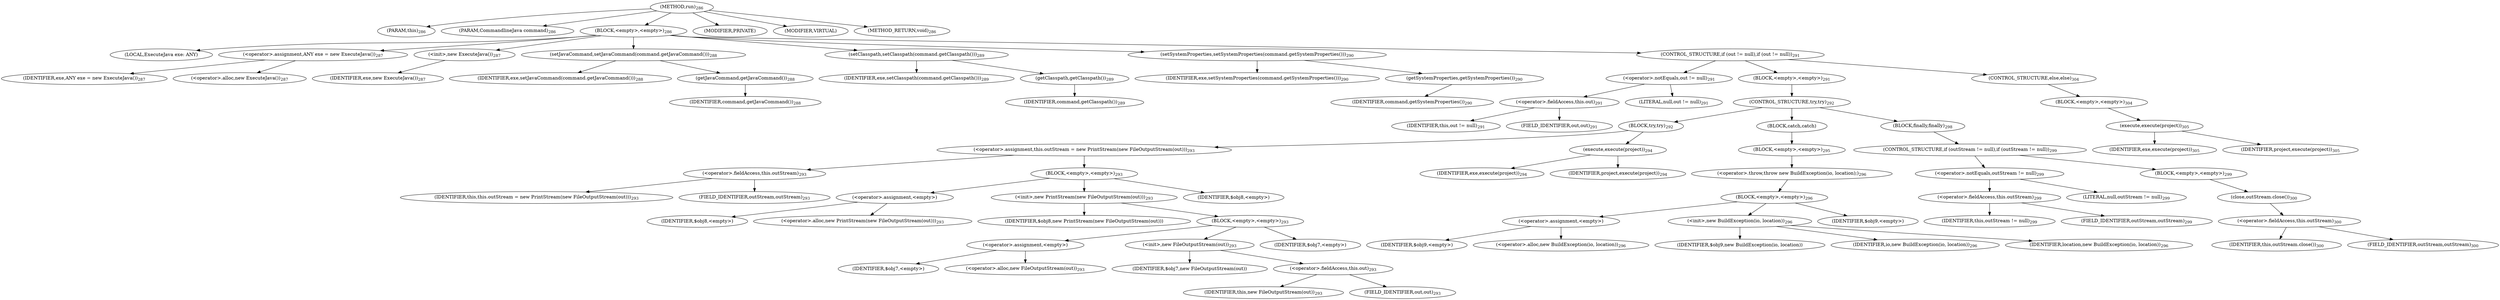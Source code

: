 digraph "run" {  
"539" [label = <(METHOD,run)<SUB>286</SUB>> ]
"540" [label = <(PARAM,this)<SUB>286</SUB>> ]
"541" [label = <(PARAM,CommandlineJava command)<SUB>286</SUB>> ]
"542" [label = <(BLOCK,&lt;empty&gt;,&lt;empty&gt;)<SUB>286</SUB>> ]
"28" [label = <(LOCAL,ExecuteJava exe: ANY)> ]
"543" [label = <(&lt;operator&gt;.assignment,ANY exe = new ExecuteJava())<SUB>287</SUB>> ]
"544" [label = <(IDENTIFIER,exe,ANY exe = new ExecuteJava())<SUB>287</SUB>> ]
"545" [label = <(&lt;operator&gt;.alloc,new ExecuteJava())<SUB>287</SUB>> ]
"546" [label = <(&lt;init&gt;,new ExecuteJava())<SUB>287</SUB>> ]
"27" [label = <(IDENTIFIER,exe,new ExecuteJava())<SUB>287</SUB>> ]
"547" [label = <(setJavaCommand,setJavaCommand(command.getJavaCommand()))<SUB>288</SUB>> ]
"548" [label = <(IDENTIFIER,exe,setJavaCommand(command.getJavaCommand()))<SUB>288</SUB>> ]
"549" [label = <(getJavaCommand,getJavaCommand())<SUB>288</SUB>> ]
"550" [label = <(IDENTIFIER,command,getJavaCommand())<SUB>288</SUB>> ]
"551" [label = <(setClasspath,setClasspath(command.getClasspath()))<SUB>289</SUB>> ]
"552" [label = <(IDENTIFIER,exe,setClasspath(command.getClasspath()))<SUB>289</SUB>> ]
"553" [label = <(getClasspath,getClasspath())<SUB>289</SUB>> ]
"554" [label = <(IDENTIFIER,command,getClasspath())<SUB>289</SUB>> ]
"555" [label = <(setSystemProperties,setSystemProperties(command.getSystemProperties()))<SUB>290</SUB>> ]
"556" [label = <(IDENTIFIER,exe,setSystemProperties(command.getSystemProperties()))<SUB>290</SUB>> ]
"557" [label = <(getSystemProperties,getSystemProperties())<SUB>290</SUB>> ]
"558" [label = <(IDENTIFIER,command,getSystemProperties())<SUB>290</SUB>> ]
"559" [label = <(CONTROL_STRUCTURE,if (out != null),if (out != null))<SUB>291</SUB>> ]
"560" [label = <(&lt;operator&gt;.notEquals,out != null)<SUB>291</SUB>> ]
"561" [label = <(&lt;operator&gt;.fieldAccess,this.out)<SUB>291</SUB>> ]
"562" [label = <(IDENTIFIER,this,out != null)<SUB>291</SUB>> ]
"563" [label = <(FIELD_IDENTIFIER,out,out)<SUB>291</SUB>> ]
"564" [label = <(LITERAL,null,out != null)<SUB>291</SUB>> ]
"565" [label = <(BLOCK,&lt;empty&gt;,&lt;empty&gt;)<SUB>291</SUB>> ]
"566" [label = <(CONTROL_STRUCTURE,try,try)<SUB>292</SUB>> ]
"567" [label = <(BLOCK,try,try)<SUB>292</SUB>> ]
"568" [label = <(&lt;operator&gt;.assignment,this.outStream = new PrintStream(new FileOutputStream(out)))<SUB>293</SUB>> ]
"569" [label = <(&lt;operator&gt;.fieldAccess,this.outStream)<SUB>293</SUB>> ]
"570" [label = <(IDENTIFIER,this,this.outStream = new PrintStream(new FileOutputStream(out)))<SUB>293</SUB>> ]
"571" [label = <(FIELD_IDENTIFIER,outStream,outStream)<SUB>293</SUB>> ]
"572" [label = <(BLOCK,&lt;empty&gt;,&lt;empty&gt;)<SUB>293</SUB>> ]
"573" [label = <(&lt;operator&gt;.assignment,&lt;empty&gt;)> ]
"574" [label = <(IDENTIFIER,$obj8,&lt;empty&gt;)> ]
"575" [label = <(&lt;operator&gt;.alloc,new PrintStream(new FileOutputStream(out)))<SUB>293</SUB>> ]
"576" [label = <(&lt;init&gt;,new PrintStream(new FileOutputStream(out)))<SUB>293</SUB>> ]
"577" [label = <(IDENTIFIER,$obj8,new PrintStream(new FileOutputStream(out)))> ]
"578" [label = <(BLOCK,&lt;empty&gt;,&lt;empty&gt;)<SUB>293</SUB>> ]
"579" [label = <(&lt;operator&gt;.assignment,&lt;empty&gt;)> ]
"580" [label = <(IDENTIFIER,$obj7,&lt;empty&gt;)> ]
"581" [label = <(&lt;operator&gt;.alloc,new FileOutputStream(out))<SUB>293</SUB>> ]
"582" [label = <(&lt;init&gt;,new FileOutputStream(out))<SUB>293</SUB>> ]
"583" [label = <(IDENTIFIER,$obj7,new FileOutputStream(out))> ]
"584" [label = <(&lt;operator&gt;.fieldAccess,this.out)<SUB>293</SUB>> ]
"585" [label = <(IDENTIFIER,this,new FileOutputStream(out))<SUB>293</SUB>> ]
"586" [label = <(FIELD_IDENTIFIER,out,out)<SUB>293</SUB>> ]
"587" [label = <(IDENTIFIER,$obj7,&lt;empty&gt;)> ]
"588" [label = <(IDENTIFIER,$obj8,&lt;empty&gt;)> ]
"589" [label = <(execute,execute(project))<SUB>294</SUB>> ]
"590" [label = <(IDENTIFIER,exe,execute(project))<SUB>294</SUB>> ]
"591" [label = <(IDENTIFIER,project,execute(project))<SUB>294</SUB>> ]
"592" [label = <(BLOCK,catch,catch)> ]
"593" [label = <(BLOCK,&lt;empty&gt;,&lt;empty&gt;)<SUB>295</SUB>> ]
"594" [label = <(&lt;operator&gt;.throw,throw new BuildException(io, location);)<SUB>296</SUB>> ]
"595" [label = <(BLOCK,&lt;empty&gt;,&lt;empty&gt;)<SUB>296</SUB>> ]
"596" [label = <(&lt;operator&gt;.assignment,&lt;empty&gt;)> ]
"597" [label = <(IDENTIFIER,$obj9,&lt;empty&gt;)> ]
"598" [label = <(&lt;operator&gt;.alloc,new BuildException(io, location))<SUB>296</SUB>> ]
"599" [label = <(&lt;init&gt;,new BuildException(io, location))<SUB>296</SUB>> ]
"600" [label = <(IDENTIFIER,$obj9,new BuildException(io, location))> ]
"601" [label = <(IDENTIFIER,io,new BuildException(io, location))<SUB>296</SUB>> ]
"602" [label = <(IDENTIFIER,location,new BuildException(io, location))<SUB>296</SUB>> ]
"603" [label = <(IDENTIFIER,$obj9,&lt;empty&gt;)> ]
"604" [label = <(BLOCK,finally,finally)<SUB>298</SUB>> ]
"605" [label = <(CONTROL_STRUCTURE,if (outStream != null),if (outStream != null))<SUB>299</SUB>> ]
"606" [label = <(&lt;operator&gt;.notEquals,outStream != null)<SUB>299</SUB>> ]
"607" [label = <(&lt;operator&gt;.fieldAccess,this.outStream)<SUB>299</SUB>> ]
"608" [label = <(IDENTIFIER,this,outStream != null)<SUB>299</SUB>> ]
"609" [label = <(FIELD_IDENTIFIER,outStream,outStream)<SUB>299</SUB>> ]
"610" [label = <(LITERAL,null,outStream != null)<SUB>299</SUB>> ]
"611" [label = <(BLOCK,&lt;empty&gt;,&lt;empty&gt;)<SUB>299</SUB>> ]
"612" [label = <(close,outStream.close())<SUB>300</SUB>> ]
"613" [label = <(&lt;operator&gt;.fieldAccess,this.outStream)<SUB>300</SUB>> ]
"614" [label = <(IDENTIFIER,this,outStream.close())<SUB>300</SUB>> ]
"615" [label = <(FIELD_IDENTIFIER,outStream,outStream)<SUB>300</SUB>> ]
"616" [label = <(CONTROL_STRUCTURE,else,else)<SUB>304</SUB>> ]
"617" [label = <(BLOCK,&lt;empty&gt;,&lt;empty&gt;)<SUB>304</SUB>> ]
"618" [label = <(execute,execute(project))<SUB>305</SUB>> ]
"619" [label = <(IDENTIFIER,exe,execute(project))<SUB>305</SUB>> ]
"620" [label = <(IDENTIFIER,project,execute(project))<SUB>305</SUB>> ]
"621" [label = <(MODIFIER,PRIVATE)> ]
"622" [label = <(MODIFIER,VIRTUAL)> ]
"623" [label = <(METHOD_RETURN,void)<SUB>286</SUB>> ]
  "539" -> "540" 
  "539" -> "541" 
  "539" -> "542" 
  "539" -> "621" 
  "539" -> "622" 
  "539" -> "623" 
  "542" -> "28" 
  "542" -> "543" 
  "542" -> "546" 
  "542" -> "547" 
  "542" -> "551" 
  "542" -> "555" 
  "542" -> "559" 
  "543" -> "544" 
  "543" -> "545" 
  "546" -> "27" 
  "547" -> "548" 
  "547" -> "549" 
  "549" -> "550" 
  "551" -> "552" 
  "551" -> "553" 
  "553" -> "554" 
  "555" -> "556" 
  "555" -> "557" 
  "557" -> "558" 
  "559" -> "560" 
  "559" -> "565" 
  "559" -> "616" 
  "560" -> "561" 
  "560" -> "564" 
  "561" -> "562" 
  "561" -> "563" 
  "565" -> "566" 
  "566" -> "567" 
  "566" -> "592" 
  "566" -> "604" 
  "567" -> "568" 
  "567" -> "589" 
  "568" -> "569" 
  "568" -> "572" 
  "569" -> "570" 
  "569" -> "571" 
  "572" -> "573" 
  "572" -> "576" 
  "572" -> "588" 
  "573" -> "574" 
  "573" -> "575" 
  "576" -> "577" 
  "576" -> "578" 
  "578" -> "579" 
  "578" -> "582" 
  "578" -> "587" 
  "579" -> "580" 
  "579" -> "581" 
  "582" -> "583" 
  "582" -> "584" 
  "584" -> "585" 
  "584" -> "586" 
  "589" -> "590" 
  "589" -> "591" 
  "592" -> "593" 
  "593" -> "594" 
  "594" -> "595" 
  "595" -> "596" 
  "595" -> "599" 
  "595" -> "603" 
  "596" -> "597" 
  "596" -> "598" 
  "599" -> "600" 
  "599" -> "601" 
  "599" -> "602" 
  "604" -> "605" 
  "605" -> "606" 
  "605" -> "611" 
  "606" -> "607" 
  "606" -> "610" 
  "607" -> "608" 
  "607" -> "609" 
  "611" -> "612" 
  "612" -> "613" 
  "613" -> "614" 
  "613" -> "615" 
  "616" -> "617" 
  "617" -> "618" 
  "618" -> "619" 
  "618" -> "620" 
}
